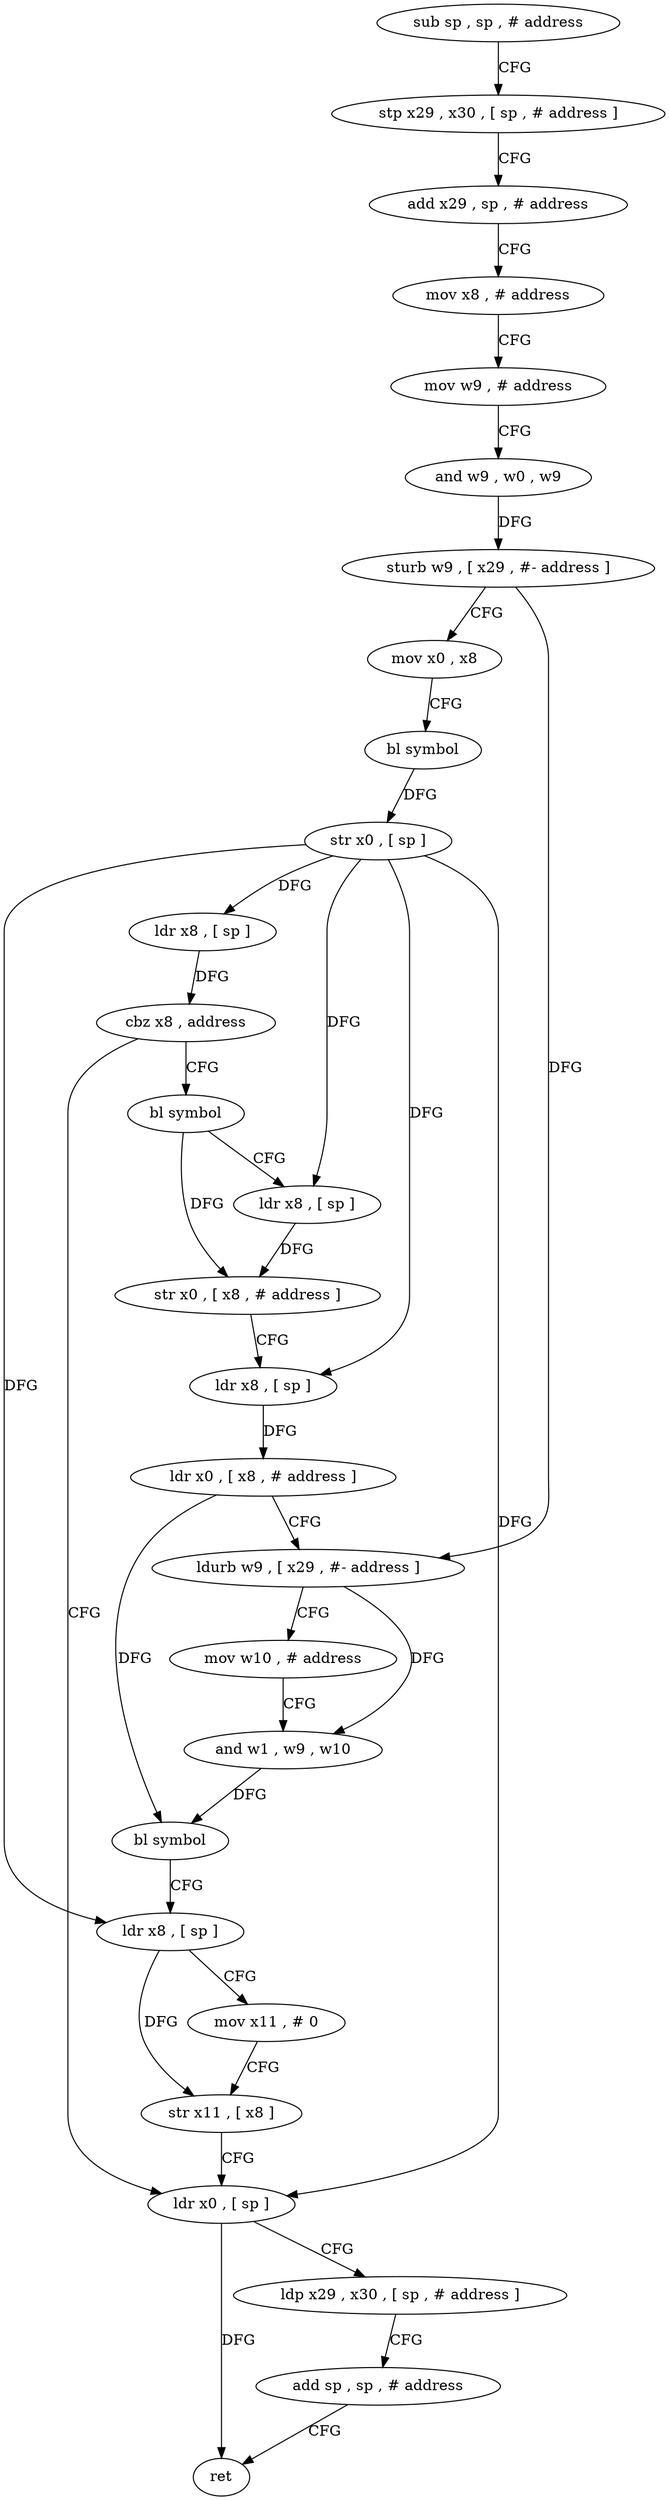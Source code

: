 digraph "func" {
"162952" [label = "sub sp , sp , # address" ]
"162956" [label = "stp x29 , x30 , [ sp , # address ]" ]
"162960" [label = "add x29 , sp , # address" ]
"162964" [label = "mov x8 , # address" ]
"162968" [label = "mov w9 , # address" ]
"162972" [label = "and w9 , w0 , w9" ]
"162976" [label = "sturb w9 , [ x29 , #- address ]" ]
"162980" [label = "mov x0 , x8" ]
"162984" [label = "bl symbol" ]
"162988" [label = "str x0 , [ sp ]" ]
"162992" [label = "ldr x8 , [ sp ]" ]
"162996" [label = "cbz x8 , address" ]
"163048" [label = "ldr x0 , [ sp ]" ]
"163000" [label = "bl symbol" ]
"163052" [label = "ldp x29 , x30 , [ sp , # address ]" ]
"163056" [label = "add sp , sp , # address" ]
"163060" [label = "ret" ]
"163004" [label = "ldr x8 , [ sp ]" ]
"163008" [label = "str x0 , [ x8 , # address ]" ]
"163012" [label = "ldr x8 , [ sp ]" ]
"163016" [label = "ldr x0 , [ x8 , # address ]" ]
"163020" [label = "ldurb w9 , [ x29 , #- address ]" ]
"163024" [label = "mov w10 , # address" ]
"163028" [label = "and w1 , w9 , w10" ]
"163032" [label = "bl symbol" ]
"163036" [label = "ldr x8 , [ sp ]" ]
"163040" [label = "mov x11 , # 0" ]
"163044" [label = "str x11 , [ x8 ]" ]
"162952" -> "162956" [ label = "CFG" ]
"162956" -> "162960" [ label = "CFG" ]
"162960" -> "162964" [ label = "CFG" ]
"162964" -> "162968" [ label = "CFG" ]
"162968" -> "162972" [ label = "CFG" ]
"162972" -> "162976" [ label = "DFG" ]
"162976" -> "162980" [ label = "CFG" ]
"162976" -> "163020" [ label = "DFG" ]
"162980" -> "162984" [ label = "CFG" ]
"162984" -> "162988" [ label = "DFG" ]
"162988" -> "162992" [ label = "DFG" ]
"162988" -> "163048" [ label = "DFG" ]
"162988" -> "163004" [ label = "DFG" ]
"162988" -> "163012" [ label = "DFG" ]
"162988" -> "163036" [ label = "DFG" ]
"162992" -> "162996" [ label = "DFG" ]
"162996" -> "163048" [ label = "CFG" ]
"162996" -> "163000" [ label = "CFG" ]
"163048" -> "163052" [ label = "CFG" ]
"163048" -> "163060" [ label = "DFG" ]
"163000" -> "163004" [ label = "CFG" ]
"163000" -> "163008" [ label = "DFG" ]
"163052" -> "163056" [ label = "CFG" ]
"163056" -> "163060" [ label = "CFG" ]
"163004" -> "163008" [ label = "DFG" ]
"163008" -> "163012" [ label = "CFG" ]
"163012" -> "163016" [ label = "DFG" ]
"163016" -> "163020" [ label = "CFG" ]
"163016" -> "163032" [ label = "DFG" ]
"163020" -> "163024" [ label = "CFG" ]
"163020" -> "163028" [ label = "DFG" ]
"163024" -> "163028" [ label = "CFG" ]
"163028" -> "163032" [ label = "DFG" ]
"163032" -> "163036" [ label = "CFG" ]
"163036" -> "163040" [ label = "CFG" ]
"163036" -> "163044" [ label = "DFG" ]
"163040" -> "163044" [ label = "CFG" ]
"163044" -> "163048" [ label = "CFG" ]
}

